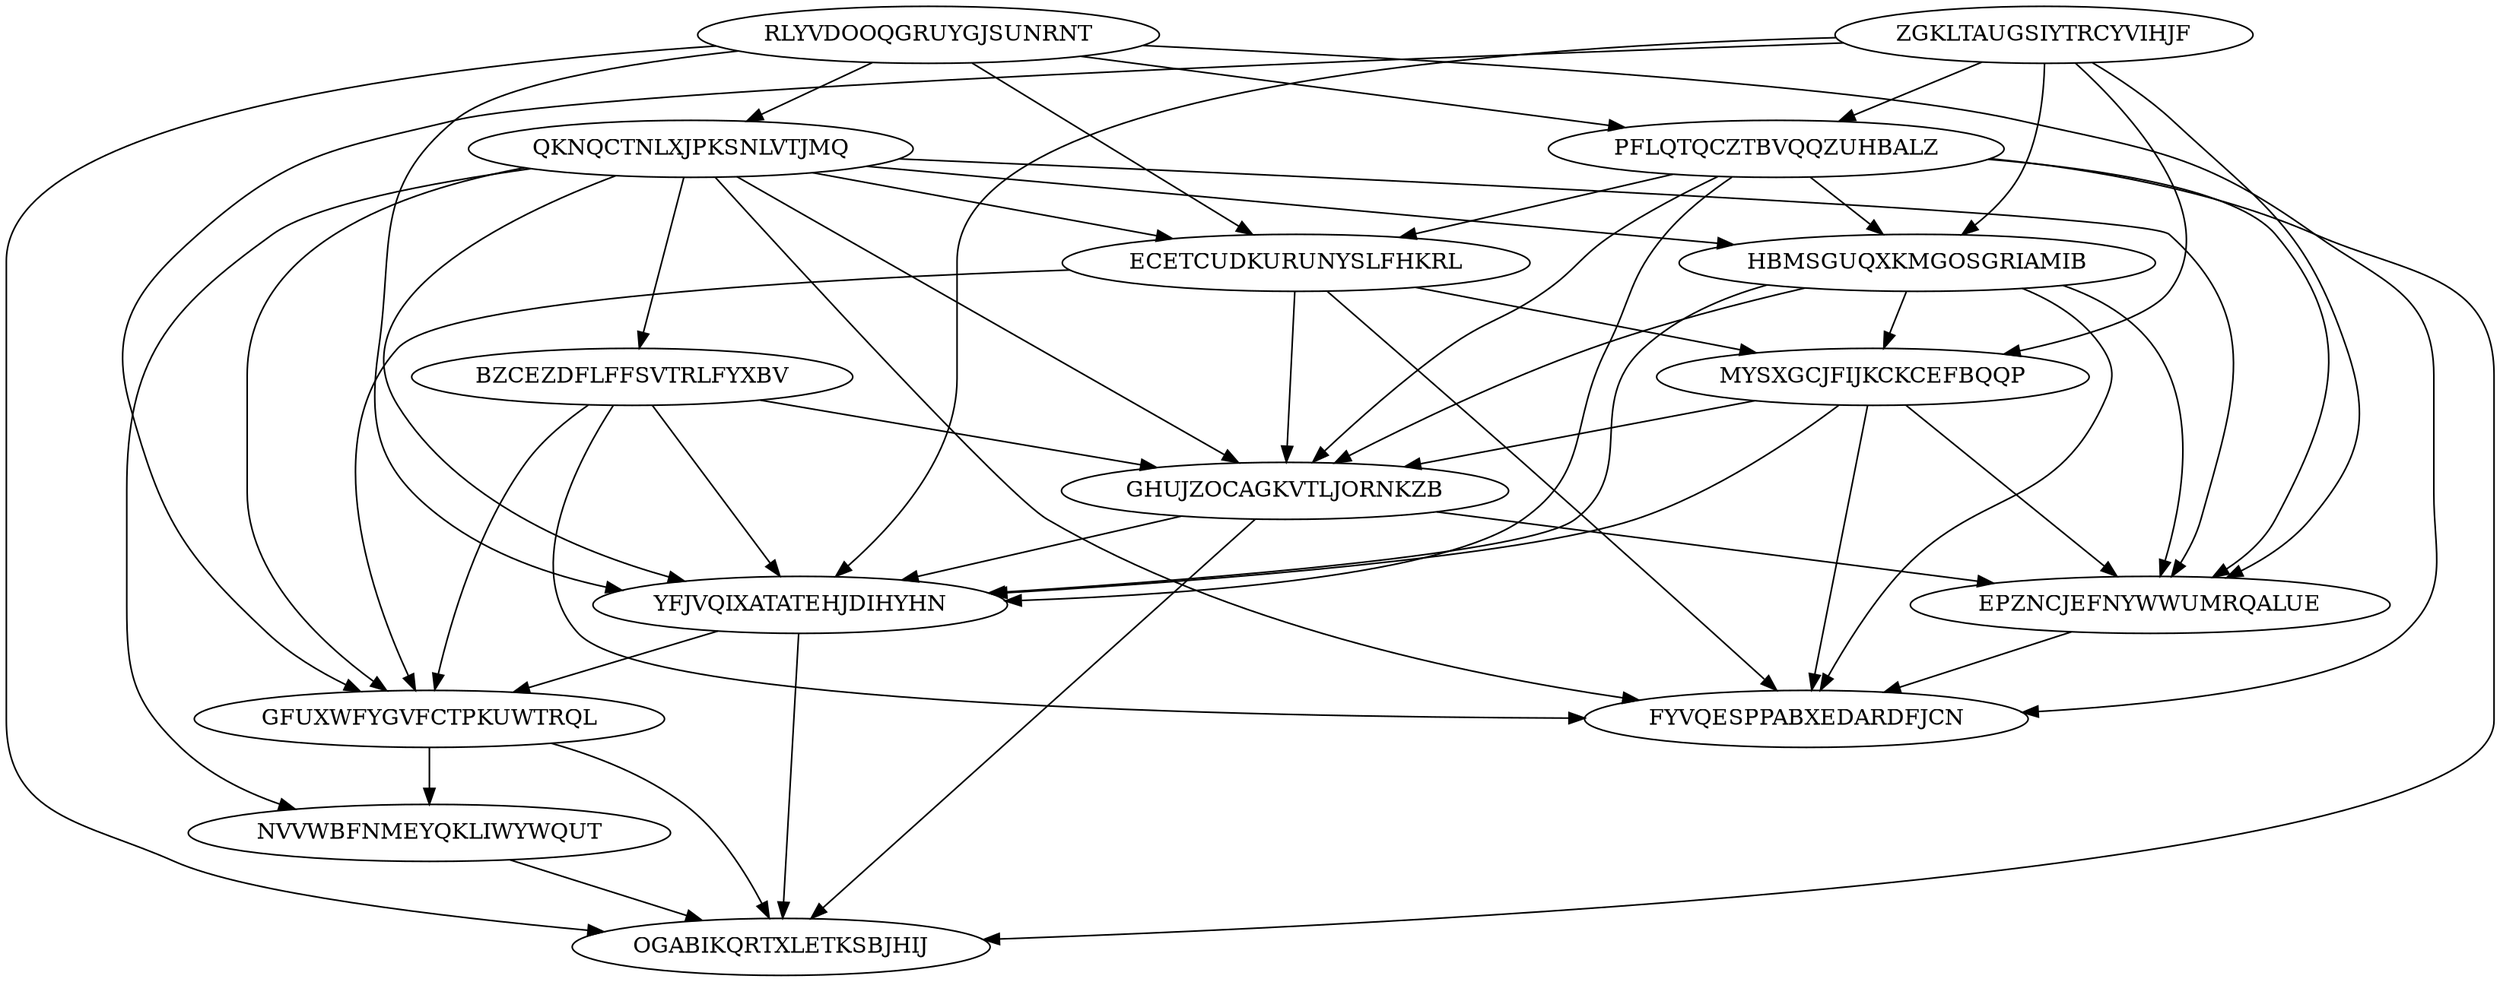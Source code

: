 digraph N15M53 {
	RLYVDOOQGRUYGJSUNRNT	[Weight=11];
	ZGKLTAUGSIYTRCYVIHJF	[Weight=13];
	QKNQCTNLXJPKSNLVTJMQ	[Weight=11];
	PFLQTQCZTBVQQZUHBALZ	[Weight=12];
	HBMSGUQXKMGOSGRIAMIB	[Weight=15];
	ECETCUDKURUNYSLFHKRL	[Weight=19];
	MYSXGCJFIJKCKCEFBQQP	[Weight=14];
	BZCEZDFLFFSVTRLFYXBV	[Weight=18];
	GHUJZOCAGKVTLJORNKZB	[Weight=18];
	YFJVQIXATATEHJDIHYHN	[Weight=19];
	GFUXWFYGVFCTPKUWTRQL	[Weight=18];
	NVVWBFNMEYQKLIWYWQUT	[Weight=11];
	EPZNCJEFNYWWUMRQALUE	[Weight=15];
	OGABIKQRTXLETKSBJHIJ	[Weight=16];
	FYVQESPPABXEDARDFJCN	[Weight=19];
	ZGKLTAUGSIYTRCYVIHJF -> PFLQTQCZTBVQQZUHBALZ [Weight=18];
	PFLQTQCZTBVQQZUHBALZ -> YFJVQIXATATEHJDIHYHN [Weight=13];
	ZGKLTAUGSIYTRCYVIHJF -> EPZNCJEFNYWWUMRQALUE [Weight=18];
	MYSXGCJFIJKCKCEFBQQP -> FYVQESPPABXEDARDFJCN [Weight=14];
	BZCEZDFLFFSVTRLFYXBV -> GFUXWFYGVFCTPKUWTRQL [Weight=13];
	QKNQCTNLXJPKSNLVTJMQ -> GHUJZOCAGKVTLJORNKZB [Weight=20];
	HBMSGUQXKMGOSGRIAMIB -> YFJVQIXATATEHJDIHYHN [Weight=13];
	ZGKLTAUGSIYTRCYVIHJF -> HBMSGUQXKMGOSGRIAMIB [Weight=12];
	RLYVDOOQGRUYGJSUNRNT -> OGABIKQRTXLETKSBJHIJ [Weight=14];
	QKNQCTNLXJPKSNLVTJMQ -> FYVQESPPABXEDARDFJCN [Weight=18];
	PFLQTQCZTBVQQZUHBALZ -> EPZNCJEFNYWWUMRQALUE [Weight=18];
	HBMSGUQXKMGOSGRIAMIB -> FYVQESPPABXEDARDFJCN [Weight=19];
	YFJVQIXATATEHJDIHYHN -> OGABIKQRTXLETKSBJHIJ [Weight=18];
	PFLQTQCZTBVQQZUHBALZ -> HBMSGUQXKMGOSGRIAMIB [Weight=16];
	GHUJZOCAGKVTLJORNKZB -> EPZNCJEFNYWWUMRQALUE [Weight=12];
	MYSXGCJFIJKCKCEFBQQP -> EPZNCJEFNYWWUMRQALUE [Weight=10];
	ZGKLTAUGSIYTRCYVIHJF -> GFUXWFYGVFCTPKUWTRQL [Weight=19];
	HBMSGUQXKMGOSGRIAMIB -> GHUJZOCAGKVTLJORNKZB [Weight=17];
	QKNQCTNLXJPKSNLVTJMQ -> GFUXWFYGVFCTPKUWTRQL [Weight=12];
	QKNQCTNLXJPKSNLVTJMQ -> HBMSGUQXKMGOSGRIAMIB [Weight=13];
	ZGKLTAUGSIYTRCYVIHJF -> YFJVQIXATATEHJDIHYHN [Weight=20];
	RLYVDOOQGRUYGJSUNRNT -> FYVQESPPABXEDARDFJCN [Weight=17];
	QKNQCTNLXJPKSNLVTJMQ -> ECETCUDKURUNYSLFHKRL [Weight=10];
	MYSXGCJFIJKCKCEFBQQP -> YFJVQIXATATEHJDIHYHN [Weight=17];
	HBMSGUQXKMGOSGRIAMIB -> MYSXGCJFIJKCKCEFBQQP [Weight=11];
	GHUJZOCAGKVTLJORNKZB -> YFJVQIXATATEHJDIHYHN [Weight=11];
	PFLQTQCZTBVQQZUHBALZ -> ECETCUDKURUNYSLFHKRL [Weight=14];
	ZGKLTAUGSIYTRCYVIHJF -> MYSXGCJFIJKCKCEFBQQP [Weight=14];
	ECETCUDKURUNYSLFHKRL -> FYVQESPPABXEDARDFJCN [Weight=13];
	GFUXWFYGVFCTPKUWTRQL -> OGABIKQRTXLETKSBJHIJ [Weight=10];
	GHUJZOCAGKVTLJORNKZB -> OGABIKQRTXLETKSBJHIJ [Weight=19];
	EPZNCJEFNYWWUMRQALUE -> FYVQESPPABXEDARDFJCN [Weight=16];
	YFJVQIXATATEHJDIHYHN -> GFUXWFYGVFCTPKUWTRQL [Weight=12];
	BZCEZDFLFFSVTRLFYXBV -> YFJVQIXATATEHJDIHYHN [Weight=12];
	BZCEZDFLFFSVTRLFYXBV -> GHUJZOCAGKVTLJORNKZB [Weight=19];
	RLYVDOOQGRUYGJSUNRNT -> ECETCUDKURUNYSLFHKRL [Weight=15];
	HBMSGUQXKMGOSGRIAMIB -> EPZNCJEFNYWWUMRQALUE [Weight=14];
	ECETCUDKURUNYSLFHKRL -> GFUXWFYGVFCTPKUWTRQL [Weight=15];
	QKNQCTNLXJPKSNLVTJMQ -> EPZNCJEFNYWWUMRQALUE [Weight=11];
	QKNQCTNLXJPKSNLVTJMQ -> YFJVQIXATATEHJDIHYHN [Weight=19];
	ECETCUDKURUNYSLFHKRL -> GHUJZOCAGKVTLJORNKZB [Weight=11];
	NVVWBFNMEYQKLIWYWQUT -> OGABIKQRTXLETKSBJHIJ [Weight=14];
	QKNQCTNLXJPKSNLVTJMQ -> BZCEZDFLFFSVTRLFYXBV [Weight=18];
	RLYVDOOQGRUYGJSUNRNT -> QKNQCTNLXJPKSNLVTJMQ [Weight=16];
	RLYVDOOQGRUYGJSUNRNT -> PFLQTQCZTBVQQZUHBALZ [Weight=12];
	MYSXGCJFIJKCKCEFBQQP -> GHUJZOCAGKVTLJORNKZB [Weight=19];
	PFLQTQCZTBVQQZUHBALZ -> GHUJZOCAGKVTLJORNKZB [Weight=20];
	ECETCUDKURUNYSLFHKRL -> MYSXGCJFIJKCKCEFBQQP [Weight=17];
	GFUXWFYGVFCTPKUWTRQL -> NVVWBFNMEYQKLIWYWQUT [Weight=18];
	BZCEZDFLFFSVTRLFYXBV -> FYVQESPPABXEDARDFJCN [Weight=15];
	QKNQCTNLXJPKSNLVTJMQ -> NVVWBFNMEYQKLIWYWQUT [Weight=11];
	PFLQTQCZTBVQQZUHBALZ -> OGABIKQRTXLETKSBJHIJ [Weight=16];
	RLYVDOOQGRUYGJSUNRNT -> YFJVQIXATATEHJDIHYHN [Weight=16];
}
